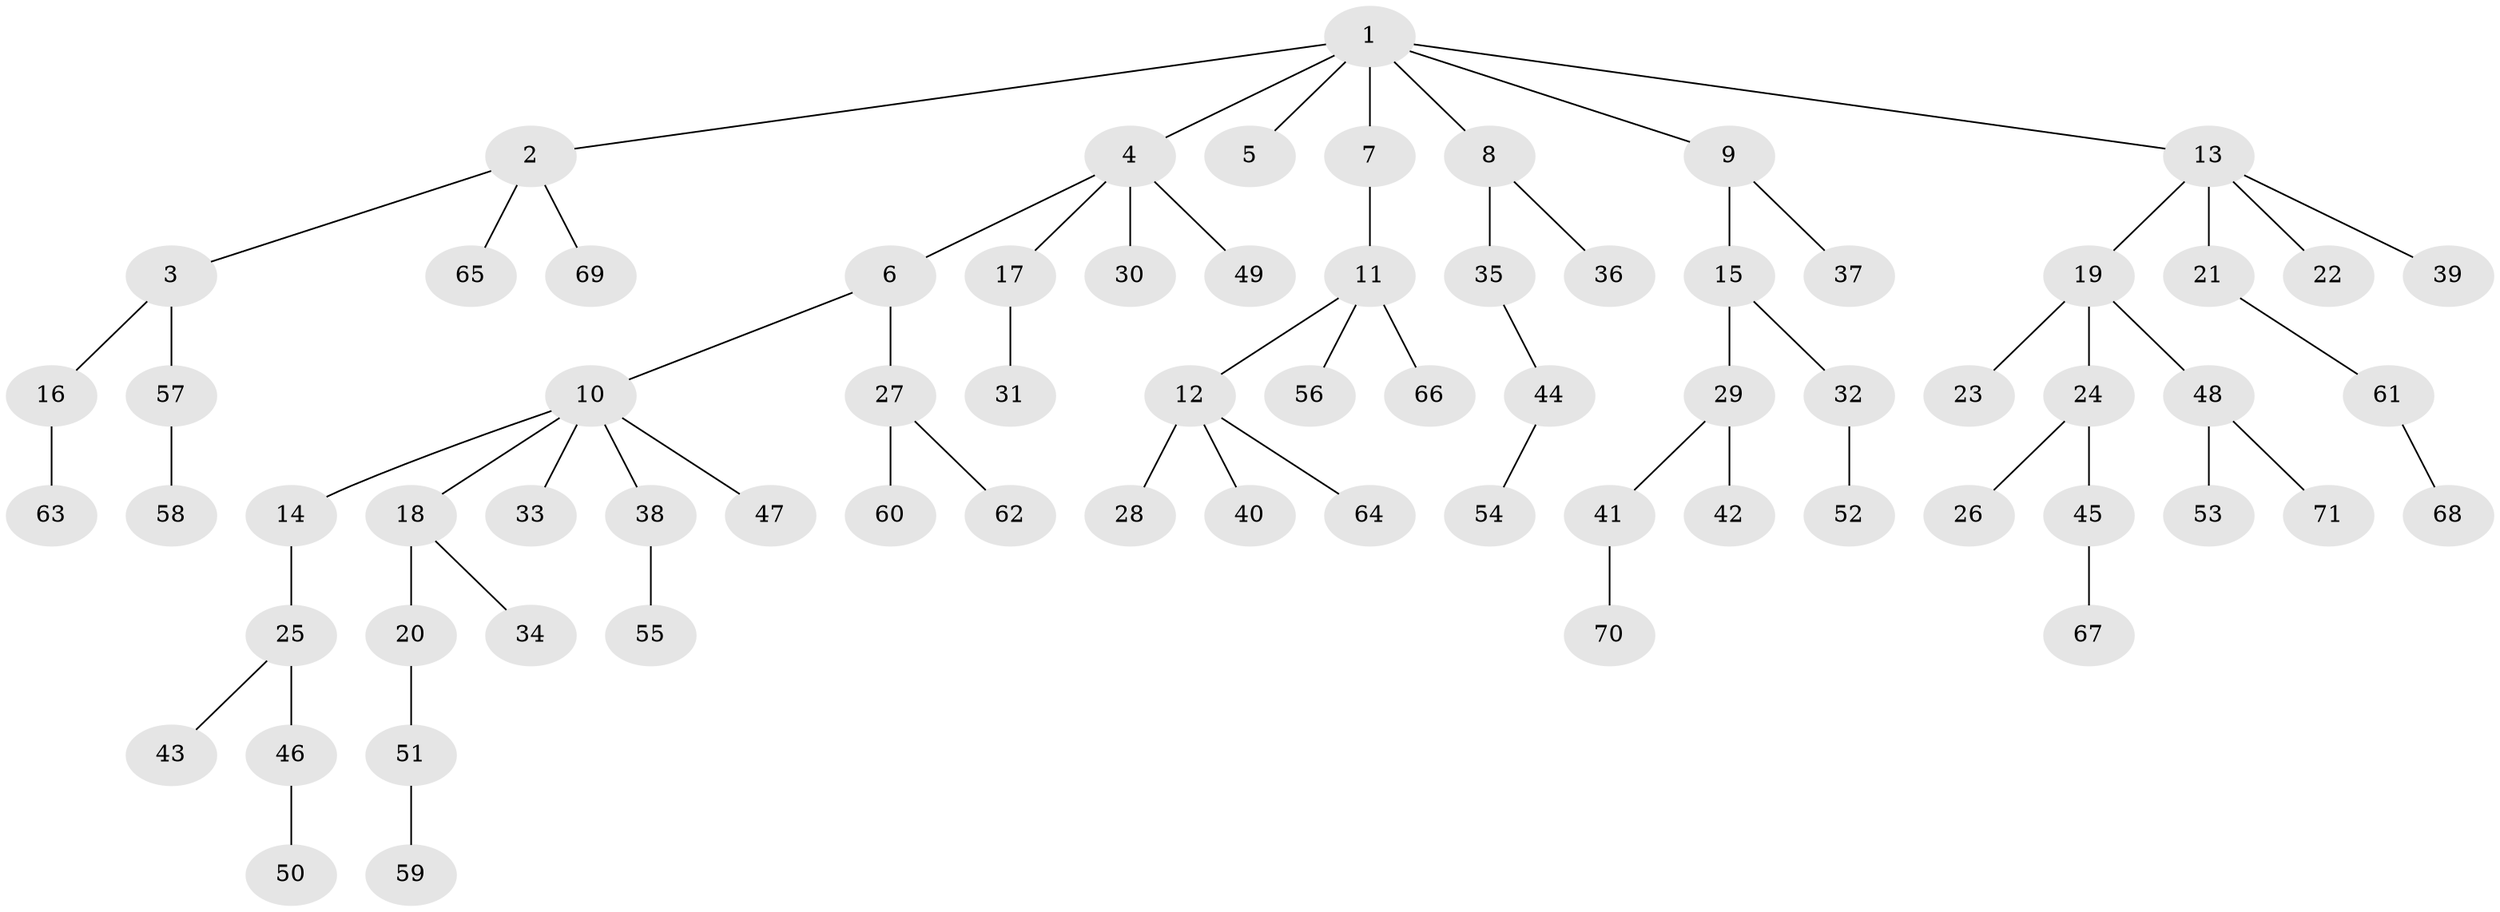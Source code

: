 // Generated by graph-tools (version 1.1) at 2025/36/03/09/25 02:36:29]
// undirected, 71 vertices, 70 edges
graph export_dot {
graph [start="1"]
  node [color=gray90,style=filled];
  1;
  2;
  3;
  4;
  5;
  6;
  7;
  8;
  9;
  10;
  11;
  12;
  13;
  14;
  15;
  16;
  17;
  18;
  19;
  20;
  21;
  22;
  23;
  24;
  25;
  26;
  27;
  28;
  29;
  30;
  31;
  32;
  33;
  34;
  35;
  36;
  37;
  38;
  39;
  40;
  41;
  42;
  43;
  44;
  45;
  46;
  47;
  48;
  49;
  50;
  51;
  52;
  53;
  54;
  55;
  56;
  57;
  58;
  59;
  60;
  61;
  62;
  63;
  64;
  65;
  66;
  67;
  68;
  69;
  70;
  71;
  1 -- 2;
  1 -- 4;
  1 -- 5;
  1 -- 7;
  1 -- 8;
  1 -- 9;
  1 -- 13;
  2 -- 3;
  2 -- 65;
  2 -- 69;
  3 -- 16;
  3 -- 57;
  4 -- 6;
  4 -- 17;
  4 -- 30;
  4 -- 49;
  6 -- 10;
  6 -- 27;
  7 -- 11;
  8 -- 35;
  8 -- 36;
  9 -- 15;
  9 -- 37;
  10 -- 14;
  10 -- 18;
  10 -- 33;
  10 -- 38;
  10 -- 47;
  11 -- 12;
  11 -- 56;
  11 -- 66;
  12 -- 28;
  12 -- 40;
  12 -- 64;
  13 -- 19;
  13 -- 21;
  13 -- 22;
  13 -- 39;
  14 -- 25;
  15 -- 29;
  15 -- 32;
  16 -- 63;
  17 -- 31;
  18 -- 20;
  18 -- 34;
  19 -- 23;
  19 -- 24;
  19 -- 48;
  20 -- 51;
  21 -- 61;
  24 -- 26;
  24 -- 45;
  25 -- 43;
  25 -- 46;
  27 -- 60;
  27 -- 62;
  29 -- 41;
  29 -- 42;
  32 -- 52;
  35 -- 44;
  38 -- 55;
  41 -- 70;
  44 -- 54;
  45 -- 67;
  46 -- 50;
  48 -- 53;
  48 -- 71;
  51 -- 59;
  57 -- 58;
  61 -- 68;
}
